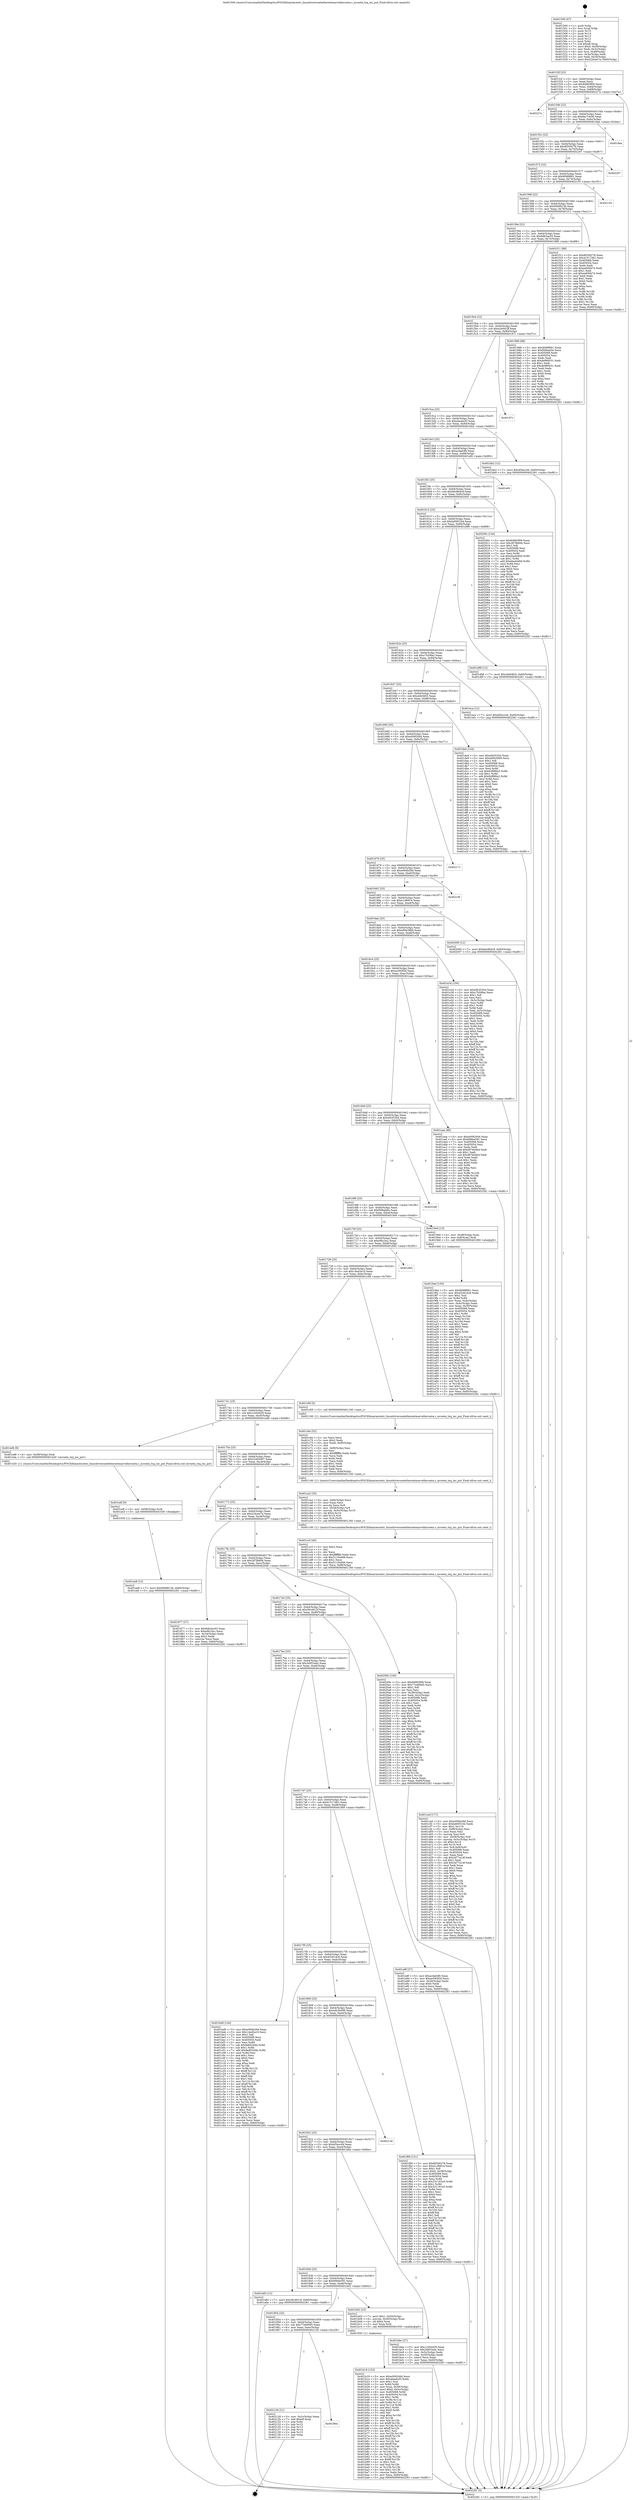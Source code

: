digraph "0x401500" {
  label = "0x401500 (/mnt/c/Users/mathe/Desktop/tcc/POCII/binaries/extr_linuxdriversnetethernetmarvellmvneta.c_mvneta_txq_inc_put_Final-ollvm.out::main(0))"
  labelloc = "t"
  node[shape=record]

  Entry [label="",width=0.3,height=0.3,shape=circle,fillcolor=black,style=filled]
  "0x40152f" [label="{
     0x40152f [23]\l
     | [instrs]\l
     &nbsp;&nbsp;0x40152f \<+3\>: mov -0x60(%rbp),%eax\l
     &nbsp;&nbsp;0x401532 \<+2\>: mov %eax,%ecx\l
     &nbsp;&nbsp;0x401534 \<+6\>: sub $0x84893f09,%ecx\l
     &nbsp;&nbsp;0x40153a \<+3\>: mov %eax,-0x64(%rbp)\l
     &nbsp;&nbsp;0x40153d \<+3\>: mov %ecx,-0x68(%rbp)\l
     &nbsp;&nbsp;0x401540 \<+6\>: je 000000000040227a \<main+0xd7a\>\l
  }"]
  "0x40227a" [label="{
     0x40227a\l
  }", style=dashed]
  "0x401546" [label="{
     0x401546 [22]\l
     | [instrs]\l
     &nbsp;&nbsp;0x401546 \<+5\>: jmp 000000000040154b \<main+0x4b\>\l
     &nbsp;&nbsp;0x40154b \<+3\>: mov -0x64(%rbp),%eax\l
     &nbsp;&nbsp;0x40154e \<+5\>: sub $0x8ac7c638,%eax\l
     &nbsp;&nbsp;0x401553 \<+3\>: mov %eax,-0x6c(%rbp)\l
     &nbsp;&nbsp;0x401556 \<+6\>: je 00000000004018ea \<main+0x3ea\>\l
  }"]
  Exit [label="",width=0.3,height=0.3,shape=circle,fillcolor=black,style=filled,peripheries=2]
  "0x4018ea" [label="{
     0x4018ea\l
  }", style=dashed]
  "0x40155c" [label="{
     0x40155c [22]\l
     | [instrs]\l
     &nbsp;&nbsp;0x40155c \<+5\>: jmp 0000000000401561 \<main+0x61\>\l
     &nbsp;&nbsp;0x401561 \<+3\>: mov -0x64(%rbp),%eax\l
     &nbsp;&nbsp;0x401564 \<+5\>: sub $0x8f359278,%eax\l
     &nbsp;&nbsp;0x401569 \<+3\>: mov %eax,-0x70(%rbp)\l
     &nbsp;&nbsp;0x40156c \<+6\>: je 0000000000402267 \<main+0xd67\>\l
  }"]
  "0x40186d" [label="{
     0x40186d\l
  }", style=dashed]
  "0x402267" [label="{
     0x402267\l
  }", style=dashed]
  "0x401572" [label="{
     0x401572 [22]\l
     | [instrs]\l
     &nbsp;&nbsp;0x401572 \<+5\>: jmp 0000000000401577 \<main+0x77\>\l
     &nbsp;&nbsp;0x401577 \<+3\>: mov -0x64(%rbp),%eax\l
     &nbsp;&nbsp;0x40157a \<+5\>: sub $0x9098f661,%eax\l
     &nbsp;&nbsp;0x40157f \<+3\>: mov %eax,-0x74(%rbp)\l
     &nbsp;&nbsp;0x401582 \<+6\>: je 0000000000402155 \<main+0xc55\>\l
  }"]
  "0x402128" [label="{
     0x402128 [21]\l
     | [instrs]\l
     &nbsp;&nbsp;0x402128 \<+3\>: mov -0x2c(%rbp),%eax\l
     &nbsp;&nbsp;0x40212b \<+7\>: add $0xe8,%rsp\l
     &nbsp;&nbsp;0x402132 \<+1\>: pop %rbx\l
     &nbsp;&nbsp;0x402133 \<+2\>: pop %r12\l
     &nbsp;&nbsp;0x402135 \<+2\>: pop %r13\l
     &nbsp;&nbsp;0x402137 \<+2\>: pop %r14\l
     &nbsp;&nbsp;0x402139 \<+2\>: pop %r15\l
     &nbsp;&nbsp;0x40213b \<+1\>: pop %rbp\l
     &nbsp;&nbsp;0x40213c \<+1\>: ret\l
  }"]
  "0x402155" [label="{
     0x402155\l
  }", style=dashed]
  "0x401588" [label="{
     0x401588 [22]\l
     | [instrs]\l
     &nbsp;&nbsp;0x401588 \<+5\>: jmp 000000000040158d \<main+0x8d\>\l
     &nbsp;&nbsp;0x40158d \<+3\>: mov -0x64(%rbp),%eax\l
     &nbsp;&nbsp;0x401590 \<+5\>: sub $0x9569813b,%eax\l
     &nbsp;&nbsp;0x401595 \<+3\>: mov %eax,-0x78(%rbp)\l
     &nbsp;&nbsp;0x401598 \<+6\>: je 0000000000401f11 \<main+0xa11\>\l
  }"]
  "0x401ee8" [label="{
     0x401ee8 [12]\l
     | [instrs]\l
     &nbsp;&nbsp;0x401ee8 \<+7\>: movl $0x9569813b,-0x60(%rbp)\l
     &nbsp;&nbsp;0x401eef \<+5\>: jmp 0000000000402281 \<main+0xd81\>\l
  }"]
  "0x401f11" [label="{
     0x401f11 [88]\l
     | [instrs]\l
     &nbsp;&nbsp;0x401f11 \<+5\>: mov $0x8f359278,%eax\l
     &nbsp;&nbsp;0x401f16 \<+5\>: mov $0x41517d61,%ecx\l
     &nbsp;&nbsp;0x401f1b \<+7\>: mov 0x405068,%edx\l
     &nbsp;&nbsp;0x401f22 \<+7\>: mov 0x405054,%esi\l
     &nbsp;&nbsp;0x401f29 \<+2\>: mov %edx,%edi\l
     &nbsp;&nbsp;0x401f2b \<+6\>: add $0xea95bb74,%edi\l
     &nbsp;&nbsp;0x401f31 \<+3\>: sub $0x1,%edi\l
     &nbsp;&nbsp;0x401f34 \<+6\>: sub $0xea95bb74,%edi\l
     &nbsp;&nbsp;0x401f3a \<+3\>: imul %edi,%edx\l
     &nbsp;&nbsp;0x401f3d \<+3\>: and $0x1,%edx\l
     &nbsp;&nbsp;0x401f40 \<+3\>: cmp $0x0,%edx\l
     &nbsp;&nbsp;0x401f43 \<+4\>: sete %r8b\l
     &nbsp;&nbsp;0x401f47 \<+3\>: cmp $0xa,%esi\l
     &nbsp;&nbsp;0x401f4a \<+4\>: setl %r9b\l
     &nbsp;&nbsp;0x401f4e \<+3\>: mov %r8b,%r10b\l
     &nbsp;&nbsp;0x401f51 \<+3\>: and %r9b,%r10b\l
     &nbsp;&nbsp;0x401f54 \<+3\>: xor %r9b,%r8b\l
     &nbsp;&nbsp;0x401f57 \<+3\>: or %r8b,%r10b\l
     &nbsp;&nbsp;0x401f5a \<+4\>: test $0x1,%r10b\l
     &nbsp;&nbsp;0x401f5e \<+3\>: cmovne %ecx,%eax\l
     &nbsp;&nbsp;0x401f61 \<+3\>: mov %eax,-0x60(%rbp)\l
     &nbsp;&nbsp;0x401f64 \<+5\>: jmp 0000000000402281 \<main+0xd81\>\l
  }"]
  "0x40159e" [label="{
     0x40159e [22]\l
     | [instrs]\l
     &nbsp;&nbsp;0x40159e \<+5\>: jmp 00000000004015a3 \<main+0xa3\>\l
     &nbsp;&nbsp;0x4015a3 \<+3\>: mov -0x64(%rbp),%eax\l
     &nbsp;&nbsp;0x4015a6 \<+5\>: sub $0x9db3ac63,%eax\l
     &nbsp;&nbsp;0x4015ab \<+3\>: mov %eax,-0x7c(%rbp)\l
     &nbsp;&nbsp;0x4015ae \<+6\>: je 0000000000401988 \<main+0x488\>\l
  }"]
  "0x401edf" [label="{
     0x401edf [9]\l
     | [instrs]\l
     &nbsp;&nbsp;0x401edf \<+4\>: mov -0x58(%rbp),%rdi\l
     &nbsp;&nbsp;0x401ee3 \<+5\>: call 0000000000401030 \<free@plt\>\l
     | [calls]\l
     &nbsp;&nbsp;0x401030 \{1\} (unknown)\l
  }"]
  "0x401988" [label="{
     0x401988 [88]\l
     | [instrs]\l
     &nbsp;&nbsp;0x401988 \<+5\>: mov $0x9098f661,%eax\l
     &nbsp;&nbsp;0x40198d \<+5\>: mov $0xf59bab0e,%ecx\l
     &nbsp;&nbsp;0x401992 \<+7\>: mov 0x405068,%edx\l
     &nbsp;&nbsp;0x401999 \<+7\>: mov 0x405054,%esi\l
     &nbsp;&nbsp;0x4019a0 \<+2\>: mov %edx,%edi\l
     &nbsp;&nbsp;0x4019a2 \<+6\>: add $0xde980031,%edi\l
     &nbsp;&nbsp;0x4019a8 \<+3\>: sub $0x1,%edi\l
     &nbsp;&nbsp;0x4019ab \<+6\>: sub $0xde980031,%edi\l
     &nbsp;&nbsp;0x4019b1 \<+3\>: imul %edi,%edx\l
     &nbsp;&nbsp;0x4019b4 \<+3\>: and $0x1,%edx\l
     &nbsp;&nbsp;0x4019b7 \<+3\>: cmp $0x0,%edx\l
     &nbsp;&nbsp;0x4019ba \<+4\>: sete %r8b\l
     &nbsp;&nbsp;0x4019be \<+3\>: cmp $0xa,%esi\l
     &nbsp;&nbsp;0x4019c1 \<+4\>: setl %r9b\l
     &nbsp;&nbsp;0x4019c5 \<+3\>: mov %r8b,%r10b\l
     &nbsp;&nbsp;0x4019c8 \<+3\>: and %r9b,%r10b\l
     &nbsp;&nbsp;0x4019cb \<+3\>: xor %r9b,%r8b\l
     &nbsp;&nbsp;0x4019ce \<+3\>: or %r8b,%r10b\l
     &nbsp;&nbsp;0x4019d1 \<+4\>: test $0x1,%r10b\l
     &nbsp;&nbsp;0x4019d5 \<+3\>: cmovne %ecx,%eax\l
     &nbsp;&nbsp;0x4019d8 \<+3\>: mov %eax,-0x60(%rbp)\l
     &nbsp;&nbsp;0x4019db \<+5\>: jmp 0000000000402281 \<main+0xd81\>\l
  }"]
  "0x4015b4" [label="{
     0x4015b4 [22]\l
     | [instrs]\l
     &nbsp;&nbsp;0x4015b4 \<+5\>: jmp 00000000004015b9 \<main+0xb9\>\l
     &nbsp;&nbsp;0x4015b9 \<+3\>: mov -0x64(%rbp),%eax\l
     &nbsp;&nbsp;0x4015bc \<+5\>: sub $0xa3e0d1ff,%eax\l
     &nbsp;&nbsp;0x4015c1 \<+3\>: mov %eax,-0x80(%rbp)\l
     &nbsp;&nbsp;0x4015c4 \<+6\>: je 000000000040197c \<main+0x47c\>\l
  }"]
  "0x401ced" [label="{
     0x401ced [171]\l
     | [instrs]\l
     &nbsp;&nbsp;0x401ced \<+5\>: mov $0xe094b26d,%ecx\l
     &nbsp;&nbsp;0x401cf2 \<+5\>: mov $0xbd095164,%edx\l
     &nbsp;&nbsp;0x401cf7 \<+3\>: mov $0x1,%r11b\l
     &nbsp;&nbsp;0x401cfa \<+6\>: mov -0xf8(%rbp),%esi\l
     &nbsp;&nbsp;0x401d00 \<+3\>: imul %eax,%esi\l
     &nbsp;&nbsp;0x401d03 \<+3\>: movslq %esi,%r8\l
     &nbsp;&nbsp;0x401d06 \<+4\>: mov -0x58(%rbp),%r9\l
     &nbsp;&nbsp;0x401d0a \<+4\>: movslq -0x5c(%rbp),%r10\l
     &nbsp;&nbsp;0x401d0e \<+4\>: shl $0x4,%r10\l
     &nbsp;&nbsp;0x401d12 \<+3\>: add %r10,%r9\l
     &nbsp;&nbsp;0x401d15 \<+4\>: mov %r8,0x8(%r9)\l
     &nbsp;&nbsp;0x401d19 \<+7\>: mov 0x405068,%eax\l
     &nbsp;&nbsp;0x401d20 \<+7\>: mov 0x405054,%esi\l
     &nbsp;&nbsp;0x401d27 \<+2\>: mov %eax,%edi\l
     &nbsp;&nbsp;0x401d29 \<+6\>: sub $0x3d77a14f,%edi\l
     &nbsp;&nbsp;0x401d2f \<+3\>: sub $0x1,%edi\l
     &nbsp;&nbsp;0x401d32 \<+6\>: add $0x3d77a14f,%edi\l
     &nbsp;&nbsp;0x401d38 \<+3\>: imul %edi,%eax\l
     &nbsp;&nbsp;0x401d3b \<+3\>: and $0x1,%eax\l
     &nbsp;&nbsp;0x401d3e \<+3\>: cmp $0x0,%eax\l
     &nbsp;&nbsp;0x401d41 \<+3\>: sete %bl\l
     &nbsp;&nbsp;0x401d44 \<+3\>: cmp $0xa,%esi\l
     &nbsp;&nbsp;0x401d47 \<+4\>: setl %r14b\l
     &nbsp;&nbsp;0x401d4b \<+3\>: mov %bl,%r15b\l
     &nbsp;&nbsp;0x401d4e \<+4\>: xor $0xff,%r15b\l
     &nbsp;&nbsp;0x401d52 \<+3\>: mov %r14b,%r12b\l
     &nbsp;&nbsp;0x401d55 \<+4\>: xor $0xff,%r12b\l
     &nbsp;&nbsp;0x401d59 \<+4\>: xor $0x0,%r11b\l
     &nbsp;&nbsp;0x401d5d \<+3\>: mov %r15b,%r13b\l
     &nbsp;&nbsp;0x401d60 \<+4\>: and $0x0,%r13b\l
     &nbsp;&nbsp;0x401d64 \<+3\>: and %r11b,%bl\l
     &nbsp;&nbsp;0x401d67 \<+3\>: mov %r12b,%al\l
     &nbsp;&nbsp;0x401d6a \<+2\>: and $0x0,%al\l
     &nbsp;&nbsp;0x401d6c \<+3\>: and %r11b,%r14b\l
     &nbsp;&nbsp;0x401d6f \<+3\>: or %bl,%r13b\l
     &nbsp;&nbsp;0x401d72 \<+3\>: or %r14b,%al\l
     &nbsp;&nbsp;0x401d75 \<+3\>: xor %al,%r13b\l
     &nbsp;&nbsp;0x401d78 \<+3\>: or %r12b,%r15b\l
     &nbsp;&nbsp;0x401d7b \<+4\>: xor $0xff,%r15b\l
     &nbsp;&nbsp;0x401d7f \<+4\>: or $0x0,%r11b\l
     &nbsp;&nbsp;0x401d83 \<+3\>: and %r11b,%r15b\l
     &nbsp;&nbsp;0x401d86 \<+3\>: or %r15b,%r13b\l
     &nbsp;&nbsp;0x401d89 \<+4\>: test $0x1,%r13b\l
     &nbsp;&nbsp;0x401d8d \<+3\>: cmovne %edx,%ecx\l
     &nbsp;&nbsp;0x401d90 \<+3\>: mov %ecx,-0x60(%rbp)\l
     &nbsp;&nbsp;0x401d93 \<+5\>: jmp 0000000000402281 \<main+0xd81\>\l
  }"]
  "0x40197c" [label="{
     0x40197c\l
  }", style=dashed]
  "0x4015ca" [label="{
     0x4015ca [25]\l
     | [instrs]\l
     &nbsp;&nbsp;0x4015ca \<+5\>: jmp 00000000004015cf \<main+0xcf\>\l
     &nbsp;&nbsp;0x4015cf \<+3\>: mov -0x64(%rbp),%eax\l
     &nbsp;&nbsp;0x4015d2 \<+5\>: sub $0xabeabcf3,%eax\l
     &nbsp;&nbsp;0x4015d7 \<+6\>: mov %eax,-0x84(%rbp)\l
     &nbsp;&nbsp;0x4015dd \<+6\>: je 0000000000401bb2 \<main+0x6b2\>\l
  }"]
  "0x401cc5" [label="{
     0x401cc5 [40]\l
     | [instrs]\l
     &nbsp;&nbsp;0x401cc5 \<+5\>: mov $0x2,%ecx\l
     &nbsp;&nbsp;0x401cca \<+1\>: cltd\l
     &nbsp;&nbsp;0x401ccb \<+2\>: idiv %ecx\l
     &nbsp;&nbsp;0x401ccd \<+6\>: imul $0xfffffffe,%edx,%ecx\l
     &nbsp;&nbsp;0x401cd3 \<+6\>: sub $0x51104466,%ecx\l
     &nbsp;&nbsp;0x401cd9 \<+3\>: add $0x1,%ecx\l
     &nbsp;&nbsp;0x401cdc \<+6\>: add $0x51104466,%ecx\l
     &nbsp;&nbsp;0x401ce2 \<+6\>: mov %ecx,-0xf8(%rbp)\l
     &nbsp;&nbsp;0x401ce8 \<+5\>: call 0000000000401160 \<next_i\>\l
     | [calls]\l
     &nbsp;&nbsp;0x401160 \{1\} (/mnt/c/Users/mathe/Desktop/tcc/POCII/binaries/extr_linuxdriversnetethernetmarvellmvneta.c_mvneta_txq_inc_put_Final-ollvm.out::next_i)\l
  }"]
  "0x401bb2" [label="{
     0x401bb2 [12]\l
     | [instrs]\l
     &nbsp;&nbsp;0x401bb2 \<+7\>: movl $0x4f3ecc44,-0x60(%rbp)\l
     &nbsp;&nbsp;0x401bb9 \<+5\>: jmp 0000000000402281 \<main+0xd81\>\l
  }"]
  "0x4015e3" [label="{
     0x4015e3 [25]\l
     | [instrs]\l
     &nbsp;&nbsp;0x4015e3 \<+5\>: jmp 00000000004015e8 \<main+0xe8\>\l
     &nbsp;&nbsp;0x4015e8 \<+3\>: mov -0x64(%rbp),%eax\l
     &nbsp;&nbsp;0x4015eb \<+5\>: sub $0xacdafc86,%eax\l
     &nbsp;&nbsp;0x4015f0 \<+6\>: mov %eax,-0x88(%rbp)\l
     &nbsp;&nbsp;0x4015f6 \<+6\>: je 0000000000401ef4 \<main+0x9f4\>\l
  }"]
  "0x401ca2" [label="{
     0x401ca2 [35]\l
     | [instrs]\l
     &nbsp;&nbsp;0x401ca2 \<+6\>: mov -0xf4(%rbp),%ecx\l
     &nbsp;&nbsp;0x401ca8 \<+3\>: imul %eax,%ecx\l
     &nbsp;&nbsp;0x401cab \<+3\>: movslq %ecx,%r8\l
     &nbsp;&nbsp;0x401cae \<+4\>: mov -0x58(%rbp),%r9\l
     &nbsp;&nbsp;0x401cb2 \<+4\>: movslq -0x5c(%rbp),%r10\l
     &nbsp;&nbsp;0x401cb6 \<+4\>: shl $0x4,%r10\l
     &nbsp;&nbsp;0x401cba \<+3\>: add %r10,%r9\l
     &nbsp;&nbsp;0x401cbd \<+3\>: mov %r8,(%r9)\l
     &nbsp;&nbsp;0x401cc0 \<+5\>: call 0000000000401160 \<next_i\>\l
     | [calls]\l
     &nbsp;&nbsp;0x401160 \{1\} (/mnt/c/Users/mathe/Desktop/tcc/POCII/binaries/extr_linuxdriversnetethernetmarvellmvneta.c_mvneta_txq_inc_put_Final-ollvm.out::next_i)\l
  }"]
  "0x401ef4" [label="{
     0x401ef4\l
  }", style=dashed]
  "0x4015fc" [label="{
     0x4015fc [25]\l
     | [instrs]\l
     &nbsp;&nbsp;0x4015fc \<+5\>: jmp 0000000000401601 \<main+0x101\>\l
     &nbsp;&nbsp;0x401601 \<+3\>: mov -0x64(%rbp),%eax\l
     &nbsp;&nbsp;0x401604 \<+5\>: sub $0xbbc864c9,%eax\l
     &nbsp;&nbsp;0x401609 \<+6\>: mov %eax,-0x8c(%rbp)\l
     &nbsp;&nbsp;0x40160f \<+6\>: je 000000000040200c \<main+0xb0c\>\l
  }"]
  "0x401c6e" [label="{
     0x401c6e [52]\l
     | [instrs]\l
     &nbsp;&nbsp;0x401c6e \<+2\>: xor %ecx,%ecx\l
     &nbsp;&nbsp;0x401c70 \<+5\>: mov $0x2,%edx\l
     &nbsp;&nbsp;0x401c75 \<+6\>: mov %edx,-0xf0(%rbp)\l
     &nbsp;&nbsp;0x401c7b \<+1\>: cltd\l
     &nbsp;&nbsp;0x401c7c \<+6\>: mov -0xf0(%rbp),%esi\l
     &nbsp;&nbsp;0x401c82 \<+2\>: idiv %esi\l
     &nbsp;&nbsp;0x401c84 \<+6\>: imul $0xfffffffe,%edx,%edx\l
     &nbsp;&nbsp;0x401c8a \<+2\>: mov %ecx,%edi\l
     &nbsp;&nbsp;0x401c8c \<+2\>: sub %edx,%edi\l
     &nbsp;&nbsp;0x401c8e \<+2\>: mov %ecx,%edx\l
     &nbsp;&nbsp;0x401c90 \<+3\>: sub $0x1,%edx\l
     &nbsp;&nbsp;0x401c93 \<+2\>: add %edx,%edi\l
     &nbsp;&nbsp;0x401c95 \<+2\>: sub %edi,%ecx\l
     &nbsp;&nbsp;0x401c97 \<+6\>: mov %ecx,-0xf4(%rbp)\l
     &nbsp;&nbsp;0x401c9d \<+5\>: call 0000000000401160 \<next_i\>\l
     | [calls]\l
     &nbsp;&nbsp;0x401160 \{1\} (/mnt/c/Users/mathe/Desktop/tcc/POCII/binaries/extr_linuxdriversnetethernetmarvellmvneta.c_mvneta_txq_inc_put_Final-ollvm.out::next_i)\l
  }"]
  "0x40200c" [label="{
     0x40200c [144]\l
     | [instrs]\l
     &nbsp;&nbsp;0x40200c \<+5\>: mov $0x84893f09,%eax\l
     &nbsp;&nbsp;0x402011 \<+5\>: mov $0x287fb694,%ecx\l
     &nbsp;&nbsp;0x402016 \<+2\>: mov $0x1,%dl\l
     &nbsp;&nbsp;0x402018 \<+7\>: mov 0x405068,%esi\l
     &nbsp;&nbsp;0x40201f \<+7\>: mov 0x405054,%edi\l
     &nbsp;&nbsp;0x402026 \<+3\>: mov %esi,%r8d\l
     &nbsp;&nbsp;0x402029 \<+7\>: sub $0xeba44d0d,%r8d\l
     &nbsp;&nbsp;0x402030 \<+4\>: sub $0x1,%r8d\l
     &nbsp;&nbsp;0x402034 \<+7\>: add $0xeba44d0d,%r8d\l
     &nbsp;&nbsp;0x40203b \<+4\>: imul %r8d,%esi\l
     &nbsp;&nbsp;0x40203f \<+3\>: and $0x1,%esi\l
     &nbsp;&nbsp;0x402042 \<+3\>: cmp $0x0,%esi\l
     &nbsp;&nbsp;0x402045 \<+4\>: sete %r9b\l
     &nbsp;&nbsp;0x402049 \<+3\>: cmp $0xa,%edi\l
     &nbsp;&nbsp;0x40204c \<+4\>: setl %r10b\l
     &nbsp;&nbsp;0x402050 \<+3\>: mov %r9b,%r11b\l
     &nbsp;&nbsp;0x402053 \<+4\>: xor $0xff,%r11b\l
     &nbsp;&nbsp;0x402057 \<+3\>: mov %r10b,%bl\l
     &nbsp;&nbsp;0x40205a \<+3\>: xor $0xff,%bl\l
     &nbsp;&nbsp;0x40205d \<+3\>: xor $0x0,%dl\l
     &nbsp;&nbsp;0x402060 \<+3\>: mov %r11b,%r14b\l
     &nbsp;&nbsp;0x402063 \<+4\>: and $0x0,%r14b\l
     &nbsp;&nbsp;0x402067 \<+3\>: and %dl,%r9b\l
     &nbsp;&nbsp;0x40206a \<+3\>: mov %bl,%r15b\l
     &nbsp;&nbsp;0x40206d \<+4\>: and $0x0,%r15b\l
     &nbsp;&nbsp;0x402071 \<+3\>: and %dl,%r10b\l
     &nbsp;&nbsp;0x402074 \<+3\>: or %r9b,%r14b\l
     &nbsp;&nbsp;0x402077 \<+3\>: or %r10b,%r15b\l
     &nbsp;&nbsp;0x40207a \<+3\>: xor %r15b,%r14b\l
     &nbsp;&nbsp;0x40207d \<+3\>: or %bl,%r11b\l
     &nbsp;&nbsp;0x402080 \<+4\>: xor $0xff,%r11b\l
     &nbsp;&nbsp;0x402084 \<+3\>: or $0x0,%dl\l
     &nbsp;&nbsp;0x402087 \<+3\>: and %dl,%r11b\l
     &nbsp;&nbsp;0x40208a \<+3\>: or %r11b,%r14b\l
     &nbsp;&nbsp;0x40208d \<+4\>: test $0x1,%r14b\l
     &nbsp;&nbsp;0x402091 \<+3\>: cmovne %ecx,%eax\l
     &nbsp;&nbsp;0x402094 \<+3\>: mov %eax,-0x60(%rbp)\l
     &nbsp;&nbsp;0x402097 \<+5\>: jmp 0000000000402281 \<main+0xd81\>\l
  }"]
  "0x401615" [label="{
     0x401615 [25]\l
     | [instrs]\l
     &nbsp;&nbsp;0x401615 \<+5\>: jmp 000000000040161a \<main+0x11a\>\l
     &nbsp;&nbsp;0x40161a \<+3\>: mov -0x64(%rbp),%eax\l
     &nbsp;&nbsp;0x40161d \<+5\>: sub $0xbd095164,%eax\l
     &nbsp;&nbsp;0x401622 \<+6\>: mov %eax,-0x90(%rbp)\l
     &nbsp;&nbsp;0x401628 \<+6\>: je 0000000000401d98 \<main+0x898\>\l
  }"]
  "0x401b19" [label="{
     0x401b19 [153]\l
     | [instrs]\l
     &nbsp;&nbsp;0x401b19 \<+5\>: mov $0xe00920d4,%ecx\l
     &nbsp;&nbsp;0x401b1e \<+5\>: mov $0xabeabcf3,%edx\l
     &nbsp;&nbsp;0x401b23 \<+3\>: mov $0x1,%sil\l
     &nbsp;&nbsp;0x401b26 \<+3\>: xor %r8d,%r8d\l
     &nbsp;&nbsp;0x401b29 \<+4\>: mov %rax,-0x58(%rbp)\l
     &nbsp;&nbsp;0x401b2d \<+7\>: movl $0x0,-0x5c(%rbp)\l
     &nbsp;&nbsp;0x401b34 \<+8\>: mov 0x405068,%r9d\l
     &nbsp;&nbsp;0x401b3c \<+8\>: mov 0x405054,%r10d\l
     &nbsp;&nbsp;0x401b44 \<+4\>: sub $0x1,%r8d\l
     &nbsp;&nbsp;0x401b48 \<+3\>: mov %r9d,%r11d\l
     &nbsp;&nbsp;0x401b4b \<+3\>: add %r8d,%r11d\l
     &nbsp;&nbsp;0x401b4e \<+4\>: imul %r11d,%r9d\l
     &nbsp;&nbsp;0x401b52 \<+4\>: and $0x1,%r9d\l
     &nbsp;&nbsp;0x401b56 \<+4\>: cmp $0x0,%r9d\l
     &nbsp;&nbsp;0x401b5a \<+3\>: sete %bl\l
     &nbsp;&nbsp;0x401b5d \<+4\>: cmp $0xa,%r10d\l
     &nbsp;&nbsp;0x401b61 \<+4\>: setl %r14b\l
     &nbsp;&nbsp;0x401b65 \<+3\>: mov %bl,%r15b\l
     &nbsp;&nbsp;0x401b68 \<+4\>: xor $0xff,%r15b\l
     &nbsp;&nbsp;0x401b6c \<+3\>: mov %r14b,%r12b\l
     &nbsp;&nbsp;0x401b6f \<+4\>: xor $0xff,%r12b\l
     &nbsp;&nbsp;0x401b73 \<+4\>: xor $0x1,%sil\l
     &nbsp;&nbsp;0x401b77 \<+3\>: mov %r15b,%r13b\l
     &nbsp;&nbsp;0x401b7a \<+4\>: and $0xff,%r13b\l
     &nbsp;&nbsp;0x401b7e \<+3\>: and %sil,%bl\l
     &nbsp;&nbsp;0x401b81 \<+3\>: mov %r12b,%al\l
     &nbsp;&nbsp;0x401b84 \<+2\>: and $0xff,%al\l
     &nbsp;&nbsp;0x401b86 \<+3\>: and %sil,%r14b\l
     &nbsp;&nbsp;0x401b89 \<+3\>: or %bl,%r13b\l
     &nbsp;&nbsp;0x401b8c \<+3\>: or %r14b,%al\l
     &nbsp;&nbsp;0x401b8f \<+3\>: xor %al,%r13b\l
     &nbsp;&nbsp;0x401b92 \<+3\>: or %r12b,%r15b\l
     &nbsp;&nbsp;0x401b95 \<+4\>: xor $0xff,%r15b\l
     &nbsp;&nbsp;0x401b99 \<+4\>: or $0x1,%sil\l
     &nbsp;&nbsp;0x401b9d \<+3\>: and %sil,%r15b\l
     &nbsp;&nbsp;0x401ba0 \<+3\>: or %r15b,%r13b\l
     &nbsp;&nbsp;0x401ba3 \<+4\>: test $0x1,%r13b\l
     &nbsp;&nbsp;0x401ba7 \<+3\>: cmovne %edx,%ecx\l
     &nbsp;&nbsp;0x401baa \<+3\>: mov %ecx,-0x60(%rbp)\l
     &nbsp;&nbsp;0x401bad \<+5\>: jmp 0000000000402281 \<main+0xd81\>\l
  }"]
  "0x401d98" [label="{
     0x401d98 [12]\l
     | [instrs]\l
     &nbsp;&nbsp;0x401d98 \<+7\>: movl $0xcbb04fc5,-0x60(%rbp)\l
     &nbsp;&nbsp;0x401d9f \<+5\>: jmp 0000000000402281 \<main+0xd81\>\l
  }"]
  "0x40162e" [label="{
     0x40162e [25]\l
     | [instrs]\l
     &nbsp;&nbsp;0x40162e \<+5\>: jmp 0000000000401633 \<main+0x133\>\l
     &nbsp;&nbsp;0x401633 \<+3\>: mov -0x64(%rbp),%eax\l
     &nbsp;&nbsp;0x401636 \<+5\>: sub $0xc7b59fac,%eax\l
     &nbsp;&nbsp;0x40163b \<+6\>: mov %eax,-0x94(%rbp)\l
     &nbsp;&nbsp;0x401641 \<+6\>: je 0000000000401eca \<main+0x9ca\>\l
  }"]
  "0x401854" [label="{
     0x401854 [25]\l
     | [instrs]\l
     &nbsp;&nbsp;0x401854 \<+5\>: jmp 0000000000401859 \<main+0x359\>\l
     &nbsp;&nbsp;0x401859 \<+3\>: mov -0x64(%rbp),%eax\l
     &nbsp;&nbsp;0x40185c \<+5\>: sub $0x77ed09d5,%eax\l
     &nbsp;&nbsp;0x401861 \<+6\>: mov %eax,-0xec(%rbp)\l
     &nbsp;&nbsp;0x401867 \<+6\>: je 0000000000402128 \<main+0xc28\>\l
  }"]
  "0x401eca" [label="{
     0x401eca [12]\l
     | [instrs]\l
     &nbsp;&nbsp;0x401eca \<+7\>: movl $0x4f3ecc44,-0x60(%rbp)\l
     &nbsp;&nbsp;0x401ed1 \<+5\>: jmp 0000000000402281 \<main+0xd81\>\l
  }"]
  "0x401647" [label="{
     0x401647 [25]\l
     | [instrs]\l
     &nbsp;&nbsp;0x401647 \<+5\>: jmp 000000000040164c \<main+0x14c\>\l
     &nbsp;&nbsp;0x40164c \<+3\>: mov -0x64(%rbp),%eax\l
     &nbsp;&nbsp;0x40164f \<+5\>: sub $0xcbb04fc5,%eax\l
     &nbsp;&nbsp;0x401654 \<+6\>: mov %eax,-0x98(%rbp)\l
     &nbsp;&nbsp;0x40165a \<+6\>: je 0000000000401da4 \<main+0x8a4\>\l
  }"]
  "0x401b02" [label="{
     0x401b02 [23]\l
     | [instrs]\l
     &nbsp;&nbsp;0x401b02 \<+7\>: movl $0x1,-0x50(%rbp)\l
     &nbsp;&nbsp;0x401b09 \<+4\>: movslq -0x50(%rbp),%rax\l
     &nbsp;&nbsp;0x401b0d \<+4\>: shl $0x4,%rax\l
     &nbsp;&nbsp;0x401b11 \<+3\>: mov %rax,%rdi\l
     &nbsp;&nbsp;0x401b14 \<+5\>: call 0000000000401050 \<malloc@plt\>\l
     | [calls]\l
     &nbsp;&nbsp;0x401050 \{1\} (unknown)\l
  }"]
  "0x401da4" [label="{
     0x401da4 [144]\l
     | [instrs]\l
     &nbsp;&nbsp;0x401da4 \<+5\>: mov $0xef43535d,%eax\l
     &nbsp;&nbsp;0x401da9 \<+5\>: mov $0xe90b3969,%ecx\l
     &nbsp;&nbsp;0x401dae \<+2\>: mov $0x1,%dl\l
     &nbsp;&nbsp;0x401db0 \<+7\>: mov 0x405068,%esi\l
     &nbsp;&nbsp;0x401db7 \<+7\>: mov 0x405054,%edi\l
     &nbsp;&nbsp;0x401dbe \<+3\>: mov %esi,%r8d\l
     &nbsp;&nbsp;0x401dc1 \<+7\>: sub $0x9cf886a3,%r8d\l
     &nbsp;&nbsp;0x401dc8 \<+4\>: sub $0x1,%r8d\l
     &nbsp;&nbsp;0x401dcc \<+7\>: add $0x9cf886a3,%r8d\l
     &nbsp;&nbsp;0x401dd3 \<+4\>: imul %r8d,%esi\l
     &nbsp;&nbsp;0x401dd7 \<+3\>: and $0x1,%esi\l
     &nbsp;&nbsp;0x401dda \<+3\>: cmp $0x0,%esi\l
     &nbsp;&nbsp;0x401ddd \<+4\>: sete %r9b\l
     &nbsp;&nbsp;0x401de1 \<+3\>: cmp $0xa,%edi\l
     &nbsp;&nbsp;0x401de4 \<+4\>: setl %r10b\l
     &nbsp;&nbsp;0x401de8 \<+3\>: mov %r9b,%r11b\l
     &nbsp;&nbsp;0x401deb \<+4\>: xor $0xff,%r11b\l
     &nbsp;&nbsp;0x401def \<+3\>: mov %r10b,%bl\l
     &nbsp;&nbsp;0x401df2 \<+3\>: xor $0xff,%bl\l
     &nbsp;&nbsp;0x401df5 \<+3\>: xor $0x1,%dl\l
     &nbsp;&nbsp;0x401df8 \<+3\>: mov %r11b,%r14b\l
     &nbsp;&nbsp;0x401dfb \<+4\>: and $0xff,%r14b\l
     &nbsp;&nbsp;0x401dff \<+3\>: and %dl,%r9b\l
     &nbsp;&nbsp;0x401e02 \<+3\>: mov %bl,%r15b\l
     &nbsp;&nbsp;0x401e05 \<+4\>: and $0xff,%r15b\l
     &nbsp;&nbsp;0x401e09 \<+3\>: and %dl,%r10b\l
     &nbsp;&nbsp;0x401e0c \<+3\>: or %r9b,%r14b\l
     &nbsp;&nbsp;0x401e0f \<+3\>: or %r10b,%r15b\l
     &nbsp;&nbsp;0x401e12 \<+3\>: xor %r15b,%r14b\l
     &nbsp;&nbsp;0x401e15 \<+3\>: or %bl,%r11b\l
     &nbsp;&nbsp;0x401e18 \<+4\>: xor $0xff,%r11b\l
     &nbsp;&nbsp;0x401e1c \<+3\>: or $0x1,%dl\l
     &nbsp;&nbsp;0x401e1f \<+3\>: and %dl,%r11b\l
     &nbsp;&nbsp;0x401e22 \<+3\>: or %r11b,%r14b\l
     &nbsp;&nbsp;0x401e25 \<+4\>: test $0x1,%r14b\l
     &nbsp;&nbsp;0x401e29 \<+3\>: cmovne %ecx,%eax\l
     &nbsp;&nbsp;0x401e2c \<+3\>: mov %eax,-0x60(%rbp)\l
     &nbsp;&nbsp;0x401e2f \<+5\>: jmp 0000000000402281 \<main+0xd81\>\l
  }"]
  "0x401660" [label="{
     0x401660 [25]\l
     | [instrs]\l
     &nbsp;&nbsp;0x401660 \<+5\>: jmp 0000000000401665 \<main+0x165\>\l
     &nbsp;&nbsp;0x401665 \<+3\>: mov -0x64(%rbp),%eax\l
     &nbsp;&nbsp;0x401668 \<+5\>: sub $0xe00920d4,%eax\l
     &nbsp;&nbsp;0x40166d \<+6\>: mov %eax,-0x9c(%rbp)\l
     &nbsp;&nbsp;0x401673 \<+6\>: je 0000000000402171 \<main+0xc71\>\l
  }"]
  "0x40183b" [label="{
     0x40183b [25]\l
     | [instrs]\l
     &nbsp;&nbsp;0x40183b \<+5\>: jmp 0000000000401840 \<main+0x340\>\l
     &nbsp;&nbsp;0x401840 \<+3\>: mov -0x64(%rbp),%eax\l
     &nbsp;&nbsp;0x401843 \<+5\>: sub $0x666be591,%eax\l
     &nbsp;&nbsp;0x401848 \<+6\>: mov %eax,-0xe8(%rbp)\l
     &nbsp;&nbsp;0x40184e \<+6\>: je 0000000000401b02 \<main+0x602\>\l
  }"]
  "0x402171" [label="{
     0x402171\l
  }", style=dashed]
  "0x401679" [label="{
     0x401679 [25]\l
     | [instrs]\l
     &nbsp;&nbsp;0x401679 \<+5\>: jmp 000000000040167e \<main+0x17e\>\l
     &nbsp;&nbsp;0x40167e \<+3\>: mov -0x64(%rbp),%eax\l
     &nbsp;&nbsp;0x401681 \<+5\>: sub $0xe094b26d,%eax\l
     &nbsp;&nbsp;0x401686 \<+6\>: mov %eax,-0xa0(%rbp)\l
     &nbsp;&nbsp;0x40168c \<+6\>: je 000000000040219f \<main+0xc9f\>\l
  }"]
  "0x401bbe" [label="{
     0x401bbe [27]\l
     | [instrs]\l
     &nbsp;&nbsp;0x401bbe \<+5\>: mov $0x1c05d429,%eax\l
     &nbsp;&nbsp;0x401bc3 \<+5\>: mov $0x3d953a4c,%ecx\l
     &nbsp;&nbsp;0x401bc8 \<+3\>: mov -0x5c(%rbp),%edx\l
     &nbsp;&nbsp;0x401bcb \<+3\>: cmp -0x50(%rbp),%edx\l
     &nbsp;&nbsp;0x401bce \<+3\>: cmovl %ecx,%eax\l
     &nbsp;&nbsp;0x401bd1 \<+3\>: mov %eax,-0x60(%rbp)\l
     &nbsp;&nbsp;0x401bd4 \<+5\>: jmp 0000000000402281 \<main+0xd81\>\l
  }"]
  "0x40219f" [label="{
     0x40219f\l
  }", style=dashed]
  "0x401692" [label="{
     0x401692 [25]\l
     | [instrs]\l
     &nbsp;&nbsp;0x401692 \<+5\>: jmp 0000000000401697 \<main+0x197\>\l
     &nbsp;&nbsp;0x401697 \<+3\>: mov -0x64(%rbp),%eax\l
     &nbsp;&nbsp;0x40169a \<+5\>: sub $0xe1cf6814,%eax\l
     &nbsp;&nbsp;0x40169f \<+6\>: mov %eax,-0xa4(%rbp)\l
     &nbsp;&nbsp;0x4016a5 \<+6\>: je 0000000000402000 \<main+0xb00\>\l
  }"]
  "0x401822" [label="{
     0x401822 [25]\l
     | [instrs]\l
     &nbsp;&nbsp;0x401822 \<+5\>: jmp 0000000000401827 \<main+0x327\>\l
     &nbsp;&nbsp;0x401827 \<+3\>: mov -0x64(%rbp),%eax\l
     &nbsp;&nbsp;0x40182a \<+5\>: sub $0x4f3ecc44,%eax\l
     &nbsp;&nbsp;0x40182f \<+6\>: mov %eax,-0xe4(%rbp)\l
     &nbsp;&nbsp;0x401835 \<+6\>: je 0000000000401bbe \<main+0x6be\>\l
  }"]
  "0x402000" [label="{
     0x402000 [12]\l
     | [instrs]\l
     &nbsp;&nbsp;0x402000 \<+7\>: movl $0xbbc864c9,-0x60(%rbp)\l
     &nbsp;&nbsp;0x402007 \<+5\>: jmp 0000000000402281 \<main+0xd81\>\l
  }"]
  "0x4016ab" [label="{
     0x4016ab [25]\l
     | [instrs]\l
     &nbsp;&nbsp;0x4016ab \<+5\>: jmp 00000000004016b0 \<main+0x1b0\>\l
     &nbsp;&nbsp;0x4016b0 \<+3\>: mov -0x64(%rbp),%eax\l
     &nbsp;&nbsp;0x4016b3 \<+5\>: sub $0xe90b3969,%eax\l
     &nbsp;&nbsp;0x4016b8 \<+6\>: mov %eax,-0xa8(%rbp)\l
     &nbsp;&nbsp;0x4016be \<+6\>: je 0000000000401e34 \<main+0x934\>\l
  }"]
  "0x40213d" [label="{
     0x40213d\l
  }", style=dashed]
  "0x401e34" [label="{
     0x401e34 [150]\l
     | [instrs]\l
     &nbsp;&nbsp;0x401e34 \<+5\>: mov $0xef43535d,%eax\l
     &nbsp;&nbsp;0x401e39 \<+5\>: mov $0xc7b59fac,%ecx\l
     &nbsp;&nbsp;0x401e3e \<+2\>: mov $0x1,%dl\l
     &nbsp;&nbsp;0x401e40 \<+2\>: xor %esi,%esi\l
     &nbsp;&nbsp;0x401e42 \<+3\>: mov -0x5c(%rbp),%edi\l
     &nbsp;&nbsp;0x401e45 \<+3\>: mov %esi,%r8d\l
     &nbsp;&nbsp;0x401e48 \<+4\>: sub $0x1,%r8d\l
     &nbsp;&nbsp;0x401e4c \<+3\>: sub %r8d,%edi\l
     &nbsp;&nbsp;0x401e4f \<+3\>: mov %edi,-0x5c(%rbp)\l
     &nbsp;&nbsp;0x401e52 \<+7\>: mov 0x405068,%edi\l
     &nbsp;&nbsp;0x401e59 \<+8\>: mov 0x405054,%r8d\l
     &nbsp;&nbsp;0x401e61 \<+3\>: sub $0x1,%esi\l
     &nbsp;&nbsp;0x401e64 \<+3\>: mov %edi,%r9d\l
     &nbsp;&nbsp;0x401e67 \<+3\>: add %esi,%r9d\l
     &nbsp;&nbsp;0x401e6a \<+4\>: imul %r9d,%edi\l
     &nbsp;&nbsp;0x401e6e \<+3\>: and $0x1,%edi\l
     &nbsp;&nbsp;0x401e71 \<+3\>: cmp $0x0,%edi\l
     &nbsp;&nbsp;0x401e74 \<+4\>: sete %r10b\l
     &nbsp;&nbsp;0x401e78 \<+4\>: cmp $0xa,%r8d\l
     &nbsp;&nbsp;0x401e7c \<+4\>: setl %r11b\l
     &nbsp;&nbsp;0x401e80 \<+3\>: mov %r10b,%bl\l
     &nbsp;&nbsp;0x401e83 \<+3\>: xor $0xff,%bl\l
     &nbsp;&nbsp;0x401e86 \<+3\>: mov %r11b,%r14b\l
     &nbsp;&nbsp;0x401e89 \<+4\>: xor $0xff,%r14b\l
     &nbsp;&nbsp;0x401e8d \<+3\>: xor $0x1,%dl\l
     &nbsp;&nbsp;0x401e90 \<+3\>: mov %bl,%r15b\l
     &nbsp;&nbsp;0x401e93 \<+4\>: and $0xff,%r15b\l
     &nbsp;&nbsp;0x401e97 \<+3\>: and %dl,%r10b\l
     &nbsp;&nbsp;0x401e9a \<+3\>: mov %r14b,%r12b\l
     &nbsp;&nbsp;0x401e9d \<+4\>: and $0xff,%r12b\l
     &nbsp;&nbsp;0x401ea1 \<+3\>: and %dl,%r11b\l
     &nbsp;&nbsp;0x401ea4 \<+3\>: or %r10b,%r15b\l
     &nbsp;&nbsp;0x401ea7 \<+3\>: or %r11b,%r12b\l
     &nbsp;&nbsp;0x401eaa \<+3\>: xor %r12b,%r15b\l
     &nbsp;&nbsp;0x401ead \<+3\>: or %r14b,%bl\l
     &nbsp;&nbsp;0x401eb0 \<+3\>: xor $0xff,%bl\l
     &nbsp;&nbsp;0x401eb3 \<+3\>: or $0x1,%dl\l
     &nbsp;&nbsp;0x401eb6 \<+2\>: and %dl,%bl\l
     &nbsp;&nbsp;0x401eb8 \<+3\>: or %bl,%r15b\l
     &nbsp;&nbsp;0x401ebb \<+4\>: test $0x1,%r15b\l
     &nbsp;&nbsp;0x401ebf \<+3\>: cmovne %ecx,%eax\l
     &nbsp;&nbsp;0x401ec2 \<+3\>: mov %eax,-0x60(%rbp)\l
     &nbsp;&nbsp;0x401ec5 \<+5\>: jmp 0000000000402281 \<main+0xd81\>\l
  }"]
  "0x4016c4" [label="{
     0x4016c4 [25]\l
     | [instrs]\l
     &nbsp;&nbsp;0x4016c4 \<+5\>: jmp 00000000004016c9 \<main+0x1c9\>\l
     &nbsp;&nbsp;0x4016c9 \<+3\>: mov -0x64(%rbp),%eax\l
     &nbsp;&nbsp;0x4016cc \<+5\>: sub $0xec093f2d,%eax\l
     &nbsp;&nbsp;0x4016d1 \<+6\>: mov %eax,-0xac(%rbp)\l
     &nbsp;&nbsp;0x4016d7 \<+6\>: je 0000000000401aaa \<main+0x5aa\>\l
  }"]
  "0x401809" [label="{
     0x401809 [25]\l
     | [instrs]\l
     &nbsp;&nbsp;0x401809 \<+5\>: jmp 000000000040180e \<main+0x30e\>\l
     &nbsp;&nbsp;0x40180e \<+3\>: mov -0x64(%rbp),%eax\l
     &nbsp;&nbsp;0x401811 \<+5\>: sub $0x4dc5b599,%eax\l
     &nbsp;&nbsp;0x401816 \<+6\>: mov %eax,-0xe0(%rbp)\l
     &nbsp;&nbsp;0x40181c \<+6\>: je 000000000040213d \<main+0xc3d\>\l
  }"]
  "0x401aaa" [label="{
     0x401aaa [88]\l
     | [instrs]\l
     &nbsp;&nbsp;0x401aaa \<+5\>: mov $0xe00920d4,%eax\l
     &nbsp;&nbsp;0x401aaf \<+5\>: mov $0x666be591,%ecx\l
     &nbsp;&nbsp;0x401ab4 \<+7\>: mov 0x405068,%edx\l
     &nbsp;&nbsp;0x401abb \<+7\>: mov 0x405054,%esi\l
     &nbsp;&nbsp;0x401ac2 \<+2\>: mov %edx,%edi\l
     &nbsp;&nbsp;0x401ac4 \<+6\>: add $0x487bb4b4,%edi\l
     &nbsp;&nbsp;0x401aca \<+3\>: sub $0x1,%edi\l
     &nbsp;&nbsp;0x401acd \<+6\>: sub $0x487bb4b4,%edi\l
     &nbsp;&nbsp;0x401ad3 \<+3\>: imul %edi,%edx\l
     &nbsp;&nbsp;0x401ad6 \<+3\>: and $0x1,%edx\l
     &nbsp;&nbsp;0x401ad9 \<+3\>: cmp $0x0,%edx\l
     &nbsp;&nbsp;0x401adc \<+4\>: sete %r8b\l
     &nbsp;&nbsp;0x401ae0 \<+3\>: cmp $0xa,%esi\l
     &nbsp;&nbsp;0x401ae3 \<+4\>: setl %r9b\l
     &nbsp;&nbsp;0x401ae7 \<+3\>: mov %r8b,%r10b\l
     &nbsp;&nbsp;0x401aea \<+3\>: and %r9b,%r10b\l
     &nbsp;&nbsp;0x401aed \<+3\>: xor %r9b,%r8b\l
     &nbsp;&nbsp;0x401af0 \<+3\>: or %r8b,%r10b\l
     &nbsp;&nbsp;0x401af3 \<+4\>: test $0x1,%r10b\l
     &nbsp;&nbsp;0x401af7 \<+3\>: cmovne %ecx,%eax\l
     &nbsp;&nbsp;0x401afa \<+3\>: mov %eax,-0x60(%rbp)\l
     &nbsp;&nbsp;0x401afd \<+5\>: jmp 0000000000402281 \<main+0xd81\>\l
  }"]
  "0x4016dd" [label="{
     0x4016dd [25]\l
     | [instrs]\l
     &nbsp;&nbsp;0x4016dd \<+5\>: jmp 00000000004016e2 \<main+0x1e2\>\l
     &nbsp;&nbsp;0x4016e2 \<+3\>: mov -0x64(%rbp),%eax\l
     &nbsp;&nbsp;0x4016e5 \<+5\>: sub $0xef43535d,%eax\l
     &nbsp;&nbsp;0x4016ea \<+6\>: mov %eax,-0xb0(%rbp)\l
     &nbsp;&nbsp;0x4016f0 \<+6\>: je 0000000000402248 \<main+0xd48\>\l
  }"]
  "0x401a83" [label="{
     0x401a83 [12]\l
     | [instrs]\l
     &nbsp;&nbsp;0x401a83 \<+7\>: movl $0x39c4912f,-0x60(%rbp)\l
     &nbsp;&nbsp;0x401a8a \<+5\>: jmp 0000000000402281 \<main+0xd81\>\l
  }"]
  "0x402248" [label="{
     0x402248\l
  }", style=dashed]
  "0x4016f6" [label="{
     0x4016f6 [25]\l
     | [instrs]\l
     &nbsp;&nbsp;0x4016f6 \<+5\>: jmp 00000000004016fb \<main+0x1fb\>\l
     &nbsp;&nbsp;0x4016fb \<+3\>: mov -0x64(%rbp),%eax\l
     &nbsp;&nbsp;0x4016fe \<+5\>: sub $0xf59bab0e,%eax\l
     &nbsp;&nbsp;0x401703 \<+6\>: mov %eax,-0xb4(%rbp)\l
     &nbsp;&nbsp;0x401709 \<+6\>: je 00000000004019e0 \<main+0x4e0\>\l
  }"]
  "0x4017f0" [label="{
     0x4017f0 [25]\l
     | [instrs]\l
     &nbsp;&nbsp;0x4017f0 \<+5\>: jmp 00000000004017f5 \<main+0x2f5\>\l
     &nbsp;&nbsp;0x4017f5 \<+3\>: mov -0x64(%rbp),%eax\l
     &nbsp;&nbsp;0x4017f8 \<+5\>: sub $0x45261dc6,%eax\l
     &nbsp;&nbsp;0x4017fd \<+6\>: mov %eax,-0xdc(%rbp)\l
     &nbsp;&nbsp;0x401803 \<+6\>: je 0000000000401a83 \<main+0x583\>\l
  }"]
  "0x4019e0" [label="{
     0x4019e0 [13]\l
     | [instrs]\l
     &nbsp;&nbsp;0x4019e0 \<+4\>: mov -0x48(%rbp),%rax\l
     &nbsp;&nbsp;0x4019e4 \<+4\>: mov 0x8(%rax),%rdi\l
     &nbsp;&nbsp;0x4019e8 \<+5\>: call 0000000000401060 \<atoi@plt\>\l
     | [calls]\l
     &nbsp;&nbsp;0x401060 \{1\} (unknown)\l
  }"]
  "0x40170f" [label="{
     0x40170f [25]\l
     | [instrs]\l
     &nbsp;&nbsp;0x40170f \<+5\>: jmp 0000000000401714 \<main+0x214\>\l
     &nbsp;&nbsp;0x401714 \<+3\>: mov -0x64(%rbp),%eax\l
     &nbsp;&nbsp;0x401717 \<+5\>: sub $0xe9b1bcc,%eax\l
     &nbsp;&nbsp;0x40171c \<+6\>: mov %eax,-0xb8(%rbp)\l
     &nbsp;&nbsp;0x401722 \<+6\>: je 0000000000401892 \<main+0x392\>\l
  }"]
  "0x401f69" [label="{
     0x401f69 [151]\l
     | [instrs]\l
     &nbsp;&nbsp;0x401f69 \<+5\>: mov $0x8f359278,%eax\l
     &nbsp;&nbsp;0x401f6e \<+5\>: mov $0xe1cf6814,%ecx\l
     &nbsp;&nbsp;0x401f73 \<+2\>: mov $0x1,%dl\l
     &nbsp;&nbsp;0x401f75 \<+7\>: movl $0x0,-0x38(%rbp)\l
     &nbsp;&nbsp;0x401f7c \<+7\>: mov 0x405068,%esi\l
     &nbsp;&nbsp;0x401f83 \<+7\>: mov 0x405054,%edi\l
     &nbsp;&nbsp;0x401f8a \<+3\>: mov %esi,%r8d\l
     &nbsp;&nbsp;0x401f8d \<+7\>: add $0x331181e5,%r8d\l
     &nbsp;&nbsp;0x401f94 \<+4\>: sub $0x1,%r8d\l
     &nbsp;&nbsp;0x401f98 \<+7\>: sub $0x331181e5,%r8d\l
     &nbsp;&nbsp;0x401f9f \<+4\>: imul %r8d,%esi\l
     &nbsp;&nbsp;0x401fa3 \<+3\>: and $0x1,%esi\l
     &nbsp;&nbsp;0x401fa6 \<+3\>: cmp $0x0,%esi\l
     &nbsp;&nbsp;0x401fa9 \<+4\>: sete %r9b\l
     &nbsp;&nbsp;0x401fad \<+3\>: cmp $0xa,%edi\l
     &nbsp;&nbsp;0x401fb0 \<+4\>: setl %r10b\l
     &nbsp;&nbsp;0x401fb4 \<+3\>: mov %r9b,%r11b\l
     &nbsp;&nbsp;0x401fb7 \<+4\>: xor $0xff,%r11b\l
     &nbsp;&nbsp;0x401fbb \<+3\>: mov %r10b,%bl\l
     &nbsp;&nbsp;0x401fbe \<+3\>: xor $0xff,%bl\l
     &nbsp;&nbsp;0x401fc1 \<+3\>: xor $0x1,%dl\l
     &nbsp;&nbsp;0x401fc4 \<+3\>: mov %r11b,%r14b\l
     &nbsp;&nbsp;0x401fc7 \<+4\>: and $0xff,%r14b\l
     &nbsp;&nbsp;0x401fcb \<+3\>: and %dl,%r9b\l
     &nbsp;&nbsp;0x401fce \<+3\>: mov %bl,%r15b\l
     &nbsp;&nbsp;0x401fd1 \<+4\>: and $0xff,%r15b\l
     &nbsp;&nbsp;0x401fd5 \<+3\>: and %dl,%r10b\l
     &nbsp;&nbsp;0x401fd8 \<+3\>: or %r9b,%r14b\l
     &nbsp;&nbsp;0x401fdb \<+3\>: or %r10b,%r15b\l
     &nbsp;&nbsp;0x401fde \<+3\>: xor %r15b,%r14b\l
     &nbsp;&nbsp;0x401fe1 \<+3\>: or %bl,%r11b\l
     &nbsp;&nbsp;0x401fe4 \<+4\>: xor $0xff,%r11b\l
     &nbsp;&nbsp;0x401fe8 \<+3\>: or $0x1,%dl\l
     &nbsp;&nbsp;0x401feb \<+3\>: and %dl,%r11b\l
     &nbsp;&nbsp;0x401fee \<+3\>: or %r11b,%r14b\l
     &nbsp;&nbsp;0x401ff1 \<+4\>: test $0x1,%r14b\l
     &nbsp;&nbsp;0x401ff5 \<+3\>: cmovne %ecx,%eax\l
     &nbsp;&nbsp;0x401ff8 \<+3\>: mov %eax,-0x60(%rbp)\l
     &nbsp;&nbsp;0x401ffb \<+5\>: jmp 0000000000402281 \<main+0xd81\>\l
  }"]
  "0x401892" [label="{
     0x401892\l
  }", style=dashed]
  "0x401728" [label="{
     0x401728 [25]\l
     | [instrs]\l
     &nbsp;&nbsp;0x401728 \<+5\>: jmp 000000000040172d \<main+0x22d\>\l
     &nbsp;&nbsp;0x40172d \<+3\>: mov -0x64(%rbp),%eax\l
     &nbsp;&nbsp;0x401730 \<+5\>: sub $0x14ed3a10,%eax\l
     &nbsp;&nbsp;0x401735 \<+6\>: mov %eax,-0xbc(%rbp)\l
     &nbsp;&nbsp;0x40173b \<+6\>: je 0000000000401c69 \<main+0x769\>\l
  }"]
  "0x4017d7" [label="{
     0x4017d7 [25]\l
     | [instrs]\l
     &nbsp;&nbsp;0x4017d7 \<+5\>: jmp 00000000004017dc \<main+0x2dc\>\l
     &nbsp;&nbsp;0x4017dc \<+3\>: mov -0x64(%rbp),%eax\l
     &nbsp;&nbsp;0x4017df \<+5\>: sub $0x41517d61,%eax\l
     &nbsp;&nbsp;0x4017e4 \<+6\>: mov %eax,-0xd8(%rbp)\l
     &nbsp;&nbsp;0x4017ea \<+6\>: je 0000000000401f69 \<main+0xa69\>\l
  }"]
  "0x401c69" [label="{
     0x401c69 [5]\l
     | [instrs]\l
     &nbsp;&nbsp;0x401c69 \<+5\>: call 0000000000401160 \<next_i\>\l
     | [calls]\l
     &nbsp;&nbsp;0x401160 \{1\} (/mnt/c/Users/mathe/Desktop/tcc/POCII/binaries/extr_linuxdriversnetethernetmarvellmvneta.c_mvneta_txq_inc_put_Final-ollvm.out::next_i)\l
  }"]
  "0x401741" [label="{
     0x401741 [25]\l
     | [instrs]\l
     &nbsp;&nbsp;0x401741 \<+5\>: jmp 0000000000401746 \<main+0x246\>\l
     &nbsp;&nbsp;0x401746 \<+3\>: mov -0x64(%rbp),%eax\l
     &nbsp;&nbsp;0x401749 \<+5\>: sub $0x1c05d429,%eax\l
     &nbsp;&nbsp;0x40174e \<+6\>: mov %eax,-0xc0(%rbp)\l
     &nbsp;&nbsp;0x401754 \<+6\>: je 0000000000401ed6 \<main+0x9d6\>\l
  }"]
  "0x401bd9" [label="{
     0x401bd9 [144]\l
     | [instrs]\l
     &nbsp;&nbsp;0x401bd9 \<+5\>: mov $0xe094b26d,%eax\l
     &nbsp;&nbsp;0x401bde \<+5\>: mov $0x14ed3a10,%ecx\l
     &nbsp;&nbsp;0x401be3 \<+2\>: mov $0x1,%dl\l
     &nbsp;&nbsp;0x401be5 \<+7\>: mov 0x405068,%esi\l
     &nbsp;&nbsp;0x401bec \<+7\>: mov 0x405054,%edi\l
     &nbsp;&nbsp;0x401bf3 \<+3\>: mov %esi,%r8d\l
     &nbsp;&nbsp;0x401bf6 \<+7\>: sub $0x9e852d4b,%r8d\l
     &nbsp;&nbsp;0x401bfd \<+4\>: sub $0x1,%r8d\l
     &nbsp;&nbsp;0x401c01 \<+7\>: add $0x9e852d4b,%r8d\l
     &nbsp;&nbsp;0x401c08 \<+4\>: imul %r8d,%esi\l
     &nbsp;&nbsp;0x401c0c \<+3\>: and $0x1,%esi\l
     &nbsp;&nbsp;0x401c0f \<+3\>: cmp $0x0,%esi\l
     &nbsp;&nbsp;0x401c12 \<+4\>: sete %r9b\l
     &nbsp;&nbsp;0x401c16 \<+3\>: cmp $0xa,%edi\l
     &nbsp;&nbsp;0x401c19 \<+4\>: setl %r10b\l
     &nbsp;&nbsp;0x401c1d \<+3\>: mov %r9b,%r11b\l
     &nbsp;&nbsp;0x401c20 \<+4\>: xor $0xff,%r11b\l
     &nbsp;&nbsp;0x401c24 \<+3\>: mov %r10b,%bl\l
     &nbsp;&nbsp;0x401c27 \<+3\>: xor $0xff,%bl\l
     &nbsp;&nbsp;0x401c2a \<+3\>: xor $0x1,%dl\l
     &nbsp;&nbsp;0x401c2d \<+3\>: mov %r11b,%r14b\l
     &nbsp;&nbsp;0x401c30 \<+4\>: and $0xff,%r14b\l
     &nbsp;&nbsp;0x401c34 \<+3\>: and %dl,%r9b\l
     &nbsp;&nbsp;0x401c37 \<+3\>: mov %bl,%r15b\l
     &nbsp;&nbsp;0x401c3a \<+4\>: and $0xff,%r15b\l
     &nbsp;&nbsp;0x401c3e \<+3\>: and %dl,%r10b\l
     &nbsp;&nbsp;0x401c41 \<+3\>: or %r9b,%r14b\l
     &nbsp;&nbsp;0x401c44 \<+3\>: or %r10b,%r15b\l
     &nbsp;&nbsp;0x401c47 \<+3\>: xor %r15b,%r14b\l
     &nbsp;&nbsp;0x401c4a \<+3\>: or %bl,%r11b\l
     &nbsp;&nbsp;0x401c4d \<+4\>: xor $0xff,%r11b\l
     &nbsp;&nbsp;0x401c51 \<+3\>: or $0x1,%dl\l
     &nbsp;&nbsp;0x401c54 \<+3\>: and %dl,%r11b\l
     &nbsp;&nbsp;0x401c57 \<+3\>: or %r11b,%r14b\l
     &nbsp;&nbsp;0x401c5a \<+4\>: test $0x1,%r14b\l
     &nbsp;&nbsp;0x401c5e \<+3\>: cmovne %ecx,%eax\l
     &nbsp;&nbsp;0x401c61 \<+3\>: mov %eax,-0x60(%rbp)\l
     &nbsp;&nbsp;0x401c64 \<+5\>: jmp 0000000000402281 \<main+0xd81\>\l
  }"]
  "0x401ed6" [label="{
     0x401ed6 [9]\l
     | [instrs]\l
     &nbsp;&nbsp;0x401ed6 \<+4\>: mov -0x58(%rbp),%rdi\l
     &nbsp;&nbsp;0x401eda \<+5\>: call 0000000000401420 \<mvneta_txq_inc_put\>\l
     | [calls]\l
     &nbsp;&nbsp;0x401420 \{1\} (/mnt/c/Users/mathe/Desktop/tcc/POCII/binaries/extr_linuxdriversnetethernetmarvellmvneta.c_mvneta_txq_inc_put_Final-ollvm.out::mvneta_txq_inc_put)\l
  }"]
  "0x40175a" [label="{
     0x40175a [25]\l
     | [instrs]\l
     &nbsp;&nbsp;0x40175a \<+5\>: jmp 000000000040175f \<main+0x25f\>\l
     &nbsp;&nbsp;0x40175f \<+3\>: mov -0x64(%rbp),%eax\l
     &nbsp;&nbsp;0x401762 \<+5\>: sub $0x22495d97,%eax\l
     &nbsp;&nbsp;0x401767 \<+6\>: mov %eax,-0xc4(%rbp)\l
     &nbsp;&nbsp;0x40176d \<+6\>: je 0000000000401f00 \<main+0xa00\>\l
  }"]
  "0x4017be" [label="{
     0x4017be [25]\l
     | [instrs]\l
     &nbsp;&nbsp;0x4017be \<+5\>: jmp 00000000004017c3 \<main+0x2c3\>\l
     &nbsp;&nbsp;0x4017c3 \<+3\>: mov -0x64(%rbp),%eax\l
     &nbsp;&nbsp;0x4017c6 \<+5\>: sub $0x3d953a4c,%eax\l
     &nbsp;&nbsp;0x4017cb \<+6\>: mov %eax,-0xd4(%rbp)\l
     &nbsp;&nbsp;0x4017d1 \<+6\>: je 0000000000401bd9 \<main+0x6d9\>\l
  }"]
  "0x401f00" [label="{
     0x401f00\l
  }", style=dashed]
  "0x401773" [label="{
     0x401773 [25]\l
     | [instrs]\l
     &nbsp;&nbsp;0x401773 \<+5\>: jmp 0000000000401778 \<main+0x278\>\l
     &nbsp;&nbsp;0x401778 \<+3\>: mov -0x64(%rbp),%eax\l
     &nbsp;&nbsp;0x40177b \<+5\>: sub $0x22dcee7a,%eax\l
     &nbsp;&nbsp;0x401780 \<+6\>: mov %eax,-0xc8(%rbp)\l
     &nbsp;&nbsp;0x401786 \<+6\>: je 0000000000401877 \<main+0x377\>\l
  }"]
  "0x401a8f" [label="{
     0x401a8f [27]\l
     | [instrs]\l
     &nbsp;&nbsp;0x401a8f \<+5\>: mov $0xacdafc86,%eax\l
     &nbsp;&nbsp;0x401a94 \<+5\>: mov $0xec093f2d,%ecx\l
     &nbsp;&nbsp;0x401a99 \<+3\>: mov -0x30(%rbp),%edx\l
     &nbsp;&nbsp;0x401a9c \<+3\>: cmp $0x0,%edx\l
     &nbsp;&nbsp;0x401a9f \<+3\>: cmove %ecx,%eax\l
     &nbsp;&nbsp;0x401aa2 \<+3\>: mov %eax,-0x60(%rbp)\l
     &nbsp;&nbsp;0x401aa5 \<+5\>: jmp 0000000000402281 \<main+0xd81\>\l
  }"]
  "0x401877" [label="{
     0x401877 [27]\l
     | [instrs]\l
     &nbsp;&nbsp;0x401877 \<+5\>: mov $0x9db3ac63,%eax\l
     &nbsp;&nbsp;0x40187c \<+5\>: mov $0xe9b1bcc,%ecx\l
     &nbsp;&nbsp;0x401881 \<+3\>: mov -0x34(%rbp),%edx\l
     &nbsp;&nbsp;0x401884 \<+3\>: cmp $0x2,%edx\l
     &nbsp;&nbsp;0x401887 \<+3\>: cmovne %ecx,%eax\l
     &nbsp;&nbsp;0x40188a \<+3\>: mov %eax,-0x60(%rbp)\l
     &nbsp;&nbsp;0x40188d \<+5\>: jmp 0000000000402281 \<main+0xd81\>\l
  }"]
  "0x40178c" [label="{
     0x40178c [25]\l
     | [instrs]\l
     &nbsp;&nbsp;0x40178c \<+5\>: jmp 0000000000401791 \<main+0x291\>\l
     &nbsp;&nbsp;0x401791 \<+3\>: mov -0x64(%rbp),%eax\l
     &nbsp;&nbsp;0x401794 \<+5\>: sub $0x287fb694,%eax\l
     &nbsp;&nbsp;0x401799 \<+6\>: mov %eax,-0xcc(%rbp)\l
     &nbsp;&nbsp;0x40179f \<+6\>: je 000000000040209c \<main+0xb9c\>\l
  }"]
  "0x402281" [label="{
     0x402281 [5]\l
     | [instrs]\l
     &nbsp;&nbsp;0x402281 \<+5\>: jmp 000000000040152f \<main+0x2f\>\l
  }"]
  "0x401500" [label="{
     0x401500 [47]\l
     | [instrs]\l
     &nbsp;&nbsp;0x401500 \<+1\>: push %rbp\l
     &nbsp;&nbsp;0x401501 \<+3\>: mov %rsp,%rbp\l
     &nbsp;&nbsp;0x401504 \<+2\>: push %r15\l
     &nbsp;&nbsp;0x401506 \<+2\>: push %r14\l
     &nbsp;&nbsp;0x401508 \<+2\>: push %r13\l
     &nbsp;&nbsp;0x40150a \<+2\>: push %r12\l
     &nbsp;&nbsp;0x40150c \<+1\>: push %rbx\l
     &nbsp;&nbsp;0x40150d \<+7\>: sub $0xe8,%rsp\l
     &nbsp;&nbsp;0x401514 \<+7\>: movl $0x0,-0x38(%rbp)\l
     &nbsp;&nbsp;0x40151b \<+3\>: mov %edi,-0x3c(%rbp)\l
     &nbsp;&nbsp;0x40151e \<+4\>: mov %rsi,-0x48(%rbp)\l
     &nbsp;&nbsp;0x401522 \<+3\>: mov -0x3c(%rbp),%edi\l
     &nbsp;&nbsp;0x401525 \<+3\>: mov %edi,-0x34(%rbp)\l
     &nbsp;&nbsp;0x401528 \<+7\>: movl $0x22dcee7a,-0x60(%rbp)\l
  }"]
  "0x4019ed" [label="{
     0x4019ed [150]\l
     | [instrs]\l
     &nbsp;&nbsp;0x4019ed \<+5\>: mov $0x9098f661,%ecx\l
     &nbsp;&nbsp;0x4019f2 \<+5\>: mov $0x45261dc6,%edx\l
     &nbsp;&nbsp;0x4019f7 \<+3\>: mov $0x1,%sil\l
     &nbsp;&nbsp;0x4019fa \<+3\>: xor %r8d,%r8d\l
     &nbsp;&nbsp;0x4019fd \<+3\>: mov %eax,-0x4c(%rbp)\l
     &nbsp;&nbsp;0x401a00 \<+3\>: mov -0x4c(%rbp),%eax\l
     &nbsp;&nbsp;0x401a03 \<+3\>: mov %eax,-0x30(%rbp)\l
     &nbsp;&nbsp;0x401a06 \<+7\>: mov 0x405068,%eax\l
     &nbsp;&nbsp;0x401a0d \<+8\>: mov 0x405054,%r9d\l
     &nbsp;&nbsp;0x401a15 \<+4\>: sub $0x1,%r8d\l
     &nbsp;&nbsp;0x401a19 \<+3\>: mov %eax,%r10d\l
     &nbsp;&nbsp;0x401a1c \<+3\>: add %r8d,%r10d\l
     &nbsp;&nbsp;0x401a1f \<+4\>: imul %r10d,%eax\l
     &nbsp;&nbsp;0x401a23 \<+3\>: and $0x1,%eax\l
     &nbsp;&nbsp;0x401a26 \<+3\>: cmp $0x0,%eax\l
     &nbsp;&nbsp;0x401a29 \<+4\>: sete %r11b\l
     &nbsp;&nbsp;0x401a2d \<+4\>: cmp $0xa,%r9d\l
     &nbsp;&nbsp;0x401a31 \<+3\>: setl %bl\l
     &nbsp;&nbsp;0x401a34 \<+3\>: mov %r11b,%r14b\l
     &nbsp;&nbsp;0x401a37 \<+4\>: xor $0xff,%r14b\l
     &nbsp;&nbsp;0x401a3b \<+3\>: mov %bl,%r15b\l
     &nbsp;&nbsp;0x401a3e \<+4\>: xor $0xff,%r15b\l
     &nbsp;&nbsp;0x401a42 \<+4\>: xor $0x0,%sil\l
     &nbsp;&nbsp;0x401a46 \<+3\>: mov %r14b,%r12b\l
     &nbsp;&nbsp;0x401a49 \<+4\>: and $0x0,%r12b\l
     &nbsp;&nbsp;0x401a4d \<+3\>: and %sil,%r11b\l
     &nbsp;&nbsp;0x401a50 \<+3\>: mov %r15b,%r13b\l
     &nbsp;&nbsp;0x401a53 \<+4\>: and $0x0,%r13b\l
     &nbsp;&nbsp;0x401a57 \<+3\>: and %sil,%bl\l
     &nbsp;&nbsp;0x401a5a \<+3\>: or %r11b,%r12b\l
     &nbsp;&nbsp;0x401a5d \<+3\>: or %bl,%r13b\l
     &nbsp;&nbsp;0x401a60 \<+3\>: xor %r13b,%r12b\l
     &nbsp;&nbsp;0x401a63 \<+3\>: or %r15b,%r14b\l
     &nbsp;&nbsp;0x401a66 \<+4\>: xor $0xff,%r14b\l
     &nbsp;&nbsp;0x401a6a \<+4\>: or $0x0,%sil\l
     &nbsp;&nbsp;0x401a6e \<+3\>: and %sil,%r14b\l
     &nbsp;&nbsp;0x401a71 \<+3\>: or %r14b,%r12b\l
     &nbsp;&nbsp;0x401a74 \<+4\>: test $0x1,%r12b\l
     &nbsp;&nbsp;0x401a78 \<+3\>: cmovne %edx,%ecx\l
     &nbsp;&nbsp;0x401a7b \<+3\>: mov %ecx,-0x60(%rbp)\l
     &nbsp;&nbsp;0x401a7e \<+5\>: jmp 0000000000402281 \<main+0xd81\>\l
  }"]
  "0x4017a5" [label="{
     0x4017a5 [25]\l
     | [instrs]\l
     &nbsp;&nbsp;0x4017a5 \<+5\>: jmp 00000000004017aa \<main+0x2aa\>\l
     &nbsp;&nbsp;0x4017aa \<+3\>: mov -0x64(%rbp),%eax\l
     &nbsp;&nbsp;0x4017ad \<+5\>: sub $0x39c4912f,%eax\l
     &nbsp;&nbsp;0x4017b2 \<+6\>: mov %eax,-0xd0(%rbp)\l
     &nbsp;&nbsp;0x4017b8 \<+6\>: je 0000000000401a8f \<main+0x58f\>\l
  }"]
  "0x40209c" [label="{
     0x40209c [140]\l
     | [instrs]\l
     &nbsp;&nbsp;0x40209c \<+5\>: mov $0x84893f09,%eax\l
     &nbsp;&nbsp;0x4020a1 \<+5\>: mov $0x77ed09d5,%ecx\l
     &nbsp;&nbsp;0x4020a6 \<+2\>: mov $0x1,%dl\l
     &nbsp;&nbsp;0x4020a8 \<+2\>: xor %esi,%esi\l
     &nbsp;&nbsp;0x4020aa \<+3\>: mov -0x38(%rbp),%edi\l
     &nbsp;&nbsp;0x4020ad \<+3\>: mov %edi,-0x2c(%rbp)\l
     &nbsp;&nbsp;0x4020b0 \<+7\>: mov 0x405068,%edi\l
     &nbsp;&nbsp;0x4020b7 \<+8\>: mov 0x405054,%r8d\l
     &nbsp;&nbsp;0x4020bf \<+3\>: sub $0x1,%esi\l
     &nbsp;&nbsp;0x4020c2 \<+3\>: mov %edi,%r9d\l
     &nbsp;&nbsp;0x4020c5 \<+3\>: add %esi,%r9d\l
     &nbsp;&nbsp;0x4020c8 \<+4\>: imul %r9d,%edi\l
     &nbsp;&nbsp;0x4020cc \<+3\>: and $0x1,%edi\l
     &nbsp;&nbsp;0x4020cf \<+3\>: cmp $0x0,%edi\l
     &nbsp;&nbsp;0x4020d2 \<+4\>: sete %r10b\l
     &nbsp;&nbsp;0x4020d6 \<+4\>: cmp $0xa,%r8d\l
     &nbsp;&nbsp;0x4020da \<+4\>: setl %r11b\l
     &nbsp;&nbsp;0x4020de \<+3\>: mov %r10b,%bl\l
     &nbsp;&nbsp;0x4020e1 \<+3\>: xor $0xff,%bl\l
     &nbsp;&nbsp;0x4020e4 \<+3\>: mov %r11b,%r14b\l
     &nbsp;&nbsp;0x4020e7 \<+4\>: xor $0xff,%r14b\l
     &nbsp;&nbsp;0x4020eb \<+3\>: xor $0x1,%dl\l
     &nbsp;&nbsp;0x4020ee \<+3\>: mov %bl,%r15b\l
     &nbsp;&nbsp;0x4020f1 \<+4\>: and $0xff,%r15b\l
     &nbsp;&nbsp;0x4020f5 \<+3\>: and %dl,%r10b\l
     &nbsp;&nbsp;0x4020f8 \<+3\>: mov %r14b,%r12b\l
     &nbsp;&nbsp;0x4020fb \<+4\>: and $0xff,%r12b\l
     &nbsp;&nbsp;0x4020ff \<+3\>: and %dl,%r11b\l
     &nbsp;&nbsp;0x402102 \<+3\>: or %r10b,%r15b\l
     &nbsp;&nbsp;0x402105 \<+3\>: or %r11b,%r12b\l
     &nbsp;&nbsp;0x402108 \<+3\>: xor %r12b,%r15b\l
     &nbsp;&nbsp;0x40210b \<+3\>: or %r14b,%bl\l
     &nbsp;&nbsp;0x40210e \<+3\>: xor $0xff,%bl\l
     &nbsp;&nbsp;0x402111 \<+3\>: or $0x1,%dl\l
     &nbsp;&nbsp;0x402114 \<+2\>: and %dl,%bl\l
     &nbsp;&nbsp;0x402116 \<+3\>: or %bl,%r15b\l
     &nbsp;&nbsp;0x402119 \<+4\>: test $0x1,%r15b\l
     &nbsp;&nbsp;0x40211d \<+3\>: cmovne %ecx,%eax\l
     &nbsp;&nbsp;0x402120 \<+3\>: mov %eax,-0x60(%rbp)\l
     &nbsp;&nbsp;0x402123 \<+5\>: jmp 0000000000402281 \<main+0xd81\>\l
  }"]
  Entry -> "0x401500" [label=" 1"]
  "0x40152f" -> "0x40227a" [label=" 0"]
  "0x40152f" -> "0x401546" [label=" 23"]
  "0x402128" -> Exit [label=" 1"]
  "0x401546" -> "0x4018ea" [label=" 0"]
  "0x401546" -> "0x40155c" [label=" 23"]
  "0x401854" -> "0x40186d" [label=" 0"]
  "0x40155c" -> "0x402267" [label=" 0"]
  "0x40155c" -> "0x401572" [label=" 23"]
  "0x401854" -> "0x402128" [label=" 1"]
  "0x401572" -> "0x402155" [label=" 0"]
  "0x401572" -> "0x401588" [label=" 23"]
  "0x40209c" -> "0x402281" [label=" 1"]
  "0x401588" -> "0x401f11" [label=" 1"]
  "0x401588" -> "0x40159e" [label=" 22"]
  "0x40200c" -> "0x402281" [label=" 1"]
  "0x40159e" -> "0x401988" [label=" 1"]
  "0x40159e" -> "0x4015b4" [label=" 21"]
  "0x402000" -> "0x402281" [label=" 1"]
  "0x4015b4" -> "0x40197c" [label=" 0"]
  "0x4015b4" -> "0x4015ca" [label=" 21"]
  "0x401f69" -> "0x402281" [label=" 1"]
  "0x4015ca" -> "0x401bb2" [label=" 1"]
  "0x4015ca" -> "0x4015e3" [label=" 20"]
  "0x401f11" -> "0x402281" [label=" 1"]
  "0x4015e3" -> "0x401ef4" [label=" 0"]
  "0x4015e3" -> "0x4015fc" [label=" 20"]
  "0x401ee8" -> "0x402281" [label=" 1"]
  "0x4015fc" -> "0x40200c" [label=" 1"]
  "0x4015fc" -> "0x401615" [label=" 19"]
  "0x401edf" -> "0x401ee8" [label=" 1"]
  "0x401615" -> "0x401d98" [label=" 1"]
  "0x401615" -> "0x40162e" [label=" 18"]
  "0x401ed6" -> "0x401edf" [label=" 1"]
  "0x40162e" -> "0x401eca" [label=" 1"]
  "0x40162e" -> "0x401647" [label=" 17"]
  "0x401eca" -> "0x402281" [label=" 1"]
  "0x401647" -> "0x401da4" [label=" 1"]
  "0x401647" -> "0x401660" [label=" 16"]
  "0x401e34" -> "0x402281" [label=" 1"]
  "0x401660" -> "0x402171" [label=" 0"]
  "0x401660" -> "0x401679" [label=" 16"]
  "0x401d98" -> "0x402281" [label=" 1"]
  "0x401679" -> "0x40219f" [label=" 0"]
  "0x401679" -> "0x401692" [label=" 16"]
  "0x401ced" -> "0x402281" [label=" 1"]
  "0x401692" -> "0x402000" [label=" 1"]
  "0x401692" -> "0x4016ab" [label=" 15"]
  "0x401ca2" -> "0x401cc5" [label=" 1"]
  "0x4016ab" -> "0x401e34" [label=" 1"]
  "0x4016ab" -> "0x4016c4" [label=" 14"]
  "0x401c6e" -> "0x401ca2" [label=" 1"]
  "0x4016c4" -> "0x401aaa" [label=" 1"]
  "0x4016c4" -> "0x4016dd" [label=" 13"]
  "0x401bd9" -> "0x402281" [label=" 1"]
  "0x4016dd" -> "0x402248" [label=" 0"]
  "0x4016dd" -> "0x4016f6" [label=" 13"]
  "0x401bbe" -> "0x402281" [label=" 2"]
  "0x4016f6" -> "0x4019e0" [label=" 1"]
  "0x4016f6" -> "0x40170f" [label=" 12"]
  "0x401b19" -> "0x402281" [label=" 1"]
  "0x40170f" -> "0x401892" [label=" 0"]
  "0x40170f" -> "0x401728" [label=" 12"]
  "0x401b02" -> "0x401b19" [label=" 1"]
  "0x401728" -> "0x401c69" [label=" 1"]
  "0x401728" -> "0x401741" [label=" 11"]
  "0x40183b" -> "0x401b02" [label=" 1"]
  "0x401741" -> "0x401ed6" [label=" 1"]
  "0x401741" -> "0x40175a" [label=" 10"]
  "0x401da4" -> "0x402281" [label=" 1"]
  "0x40175a" -> "0x401f00" [label=" 0"]
  "0x40175a" -> "0x401773" [label=" 10"]
  "0x401822" -> "0x401bbe" [label=" 2"]
  "0x401773" -> "0x401877" [label=" 1"]
  "0x401773" -> "0x40178c" [label=" 9"]
  "0x401877" -> "0x402281" [label=" 1"]
  "0x401500" -> "0x40152f" [label=" 1"]
  "0x402281" -> "0x40152f" [label=" 22"]
  "0x401988" -> "0x402281" [label=" 1"]
  "0x4019e0" -> "0x4019ed" [label=" 1"]
  "0x4019ed" -> "0x402281" [label=" 1"]
  "0x401cc5" -> "0x401ced" [label=" 1"]
  "0x40178c" -> "0x40209c" [label=" 1"]
  "0x40178c" -> "0x4017a5" [label=" 8"]
  "0x401809" -> "0x401822" [label=" 4"]
  "0x4017a5" -> "0x401a8f" [label=" 1"]
  "0x4017a5" -> "0x4017be" [label=" 7"]
  "0x401822" -> "0x40183b" [label=" 2"]
  "0x4017be" -> "0x401bd9" [label=" 1"]
  "0x4017be" -> "0x4017d7" [label=" 6"]
  "0x40183b" -> "0x401854" [label=" 1"]
  "0x4017d7" -> "0x401f69" [label=" 1"]
  "0x4017d7" -> "0x4017f0" [label=" 5"]
  "0x401bb2" -> "0x402281" [label=" 1"]
  "0x4017f0" -> "0x401a83" [label=" 1"]
  "0x4017f0" -> "0x401809" [label=" 4"]
  "0x401a83" -> "0x402281" [label=" 1"]
  "0x401a8f" -> "0x402281" [label=" 1"]
  "0x401aaa" -> "0x402281" [label=" 1"]
  "0x401c69" -> "0x401c6e" [label=" 1"]
  "0x401809" -> "0x40213d" [label=" 0"]
}
